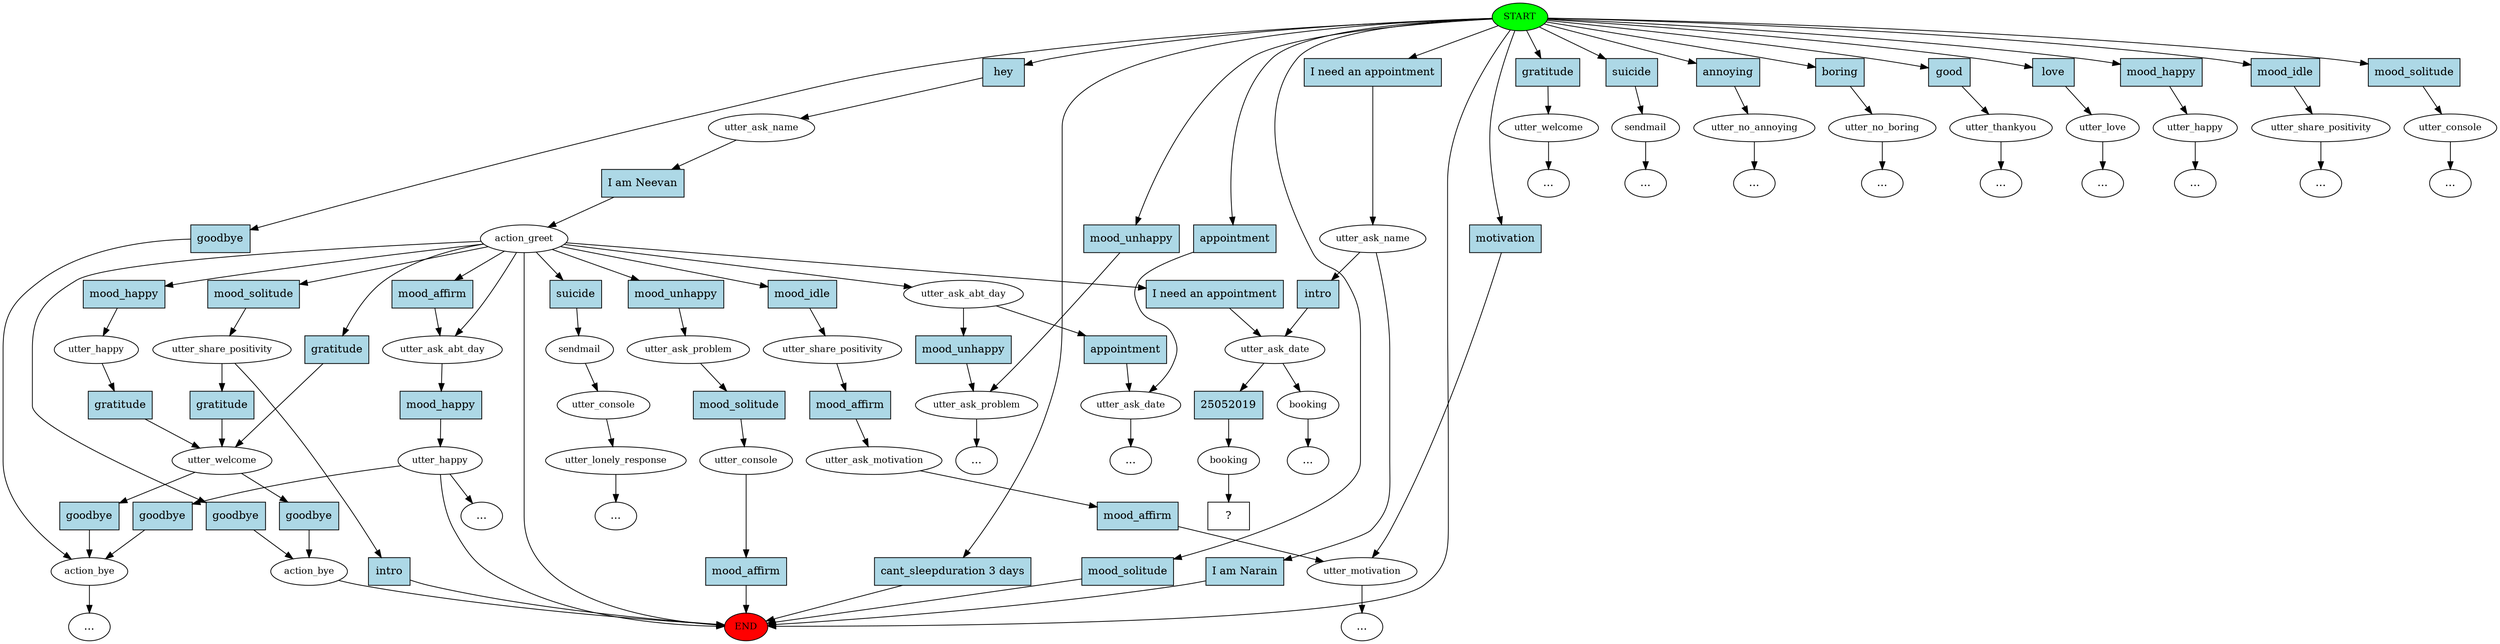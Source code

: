digraph  {
0 [class="start active", fillcolor=green, fontsize=12, label=START, style=filled];
"-1" [class=end, fillcolor=red, fontsize=12, label=END, style=filled];
1 [class=active, fontsize=12, label=utter_ask_name];
2 [class=active, fontsize=12, label=action_greet];
3 [class="", fontsize=12, label=action_bye];
4 [class="", fontsize=12, label=utter_ask_problem];
5 [class="", fontsize=12, label=utter_motivation];
6 [class="", fontsize=12, label=utter_welcome];
"-6" [class=ellipsis, label="..."];
7 [class="", fontsize=12, label=sendmail];
8 [class="", fontsize=12, label=utter_ask_date];
9 [class="", fontsize=12, label=utter_no_annoying];
"-9" [class=ellipsis, label="..."];
10 [class="", fontsize=12, label=utter_no_boring];
"-10" [class=ellipsis, label="..."];
11 [class="", fontsize=12, label=utter_thankyou];
"-11" [class=ellipsis, label="..."];
12 [class="", fontsize=12, label=utter_love];
"-12" [class=ellipsis, label="..."];
13 [class="", fontsize=12, label=utter_ask_name];
14 [class=active, fontsize=12, label=utter_ask_date];
15 [class="", fontsize=12, label=booking];
"-13" [class=ellipsis, label="..."];
19 [class="", fontsize=12, label=utter_ask_abt_day];
20 [class="", fontsize=12, label=utter_happy];
23 [class="", fontsize=12, label=utter_share_positivity];
26 [class="", fontsize=12, label=utter_welcome];
27 [class="", fontsize=12, label=action_bye];
30 [class="", fontsize=12, label=utter_happy];
"-17" [class=ellipsis, label="..."];
44 [class="", fontsize=12, label=utter_share_positivity];
45 [class="", fontsize=12, label=utter_ask_motivation];
49 [class="", fontsize=12, label=utter_ask_problem];
50 [class="", fontsize=12, label=utter_console];
53 [class="", fontsize=12, label=utter_ask_abt_day];
"-21" [class=ellipsis, label="..."];
60 [class="", fontsize=12, label=utter_happy];
62 [class="", fontsize=12, label=utter_share_positivity];
"-24" [class=ellipsis, label="..."];
63 [class="", fontsize=12, label=utter_console];
"-28" [class=ellipsis, label="..."];
"-33" [class=ellipsis, label="..."];
"-34" [class=ellipsis, label="..."];
"-36" [class=ellipsis, label="..."];
"-37" [class=ellipsis, label="..."];
"-38" [class=ellipsis, label="..."];
86 [class="", fontsize=12, label=sendmail];
87 [class="", fontsize=12, label=utter_console];
88 [class="", fontsize=12, label=utter_lonely_response];
"-39" [class=ellipsis, label="..."];
93 [class=active, fontsize=12, label=booking];
94 [class="intent dashed active", label="  ?  ", shape=rect];
95 [class="intent active", fillcolor=lightblue, label=hey, shape=rect, style=filled];
96 [class=intent, fillcolor=lightblue, label=goodbye, shape=rect, style=filled];
97 [class=intent, fillcolor=lightblue, label=mood_unhappy, shape=rect, style=filled];
98 [class=intent, fillcolor=lightblue, label=motivation, shape=rect, style=filled];
99 [class=intent, fillcolor=lightblue, label=gratitude, shape=rect, style=filled];
100 [class=intent, fillcolor=lightblue, label=suicide, shape=rect, style=filled];
101 [class=intent, fillcolor=lightblue, label=appointment, shape=rect, style=filled];
102 [class=intent, fillcolor=lightblue, label=annoying, shape=rect, style=filled];
103 [class=intent, fillcolor=lightblue, label=boring, shape=rect, style=filled];
104 [class=intent, fillcolor=lightblue, label=good, shape=rect, style=filled];
105 [class=intent, fillcolor=lightblue, label=love, shape=rect, style=filled];
106 [class=intent, fillcolor=lightblue, label="I need an appointment", shape=rect, style=filled];
107 [class=intent, fillcolor=lightblue, label="cant_sleepduration 3 days", shape=rect, style=filled];
108 [class=intent, fillcolor=lightblue, label=mood_solitude, shape=rect, style=filled];
109 [class=intent, fillcolor=lightblue, label=mood_happy, shape=rect, style=filled];
110 [class=intent, fillcolor=lightblue, label=mood_idle, shape=rect, style=filled];
111 [class=intent, fillcolor=lightblue, label=mood_solitude, shape=rect, style=filled];
112 [class="intent active", fillcolor=lightblue, label="I am Neevan", shape=rect, style=filled];
113 [class=intent, fillcolor=lightblue, label=mood_affirm, shape=rect, style=filled];
114 [class=intent, fillcolor=lightblue, label=mood_solitude, shape=rect, style=filled];
115 [class=intent, fillcolor=lightblue, label=gratitude, shape=rect, style=filled];
116 [class=intent, fillcolor=lightblue, label=mood_happy, shape=rect, style=filled];
117 [class=intent, fillcolor=lightblue, label=mood_idle, shape=rect, style=filled];
118 [class=intent, fillcolor=lightblue, label=mood_unhappy, shape=rect, style=filled];
119 [class=intent, fillcolor=lightblue, label=suicide, shape=rect, style=filled];
120 [class="intent active", fillcolor=lightblue, label="I need an appointment", shape=rect, style=filled];
121 [class=intent, fillcolor=lightblue, label=goodbye, shape=rect, style=filled];
122 [class=intent, fillcolor=lightblue, label=intro, shape=rect, style=filled];
123 [class=intent, fillcolor=lightblue, label="I am Narain", shape=rect, style=filled];
124 [class="intent active", fillcolor=lightblue, label=25052019, shape=rect, style=filled];
125 [class=intent, fillcolor=lightblue, label=mood_happy, shape=rect, style=filled];
126 [class=intent, fillcolor=lightblue, label=goodbye, shape=rect, style=filled];
127 [class=intent, fillcolor=lightblue, label=intro, shape=rect, style=filled];
128 [class=intent, fillcolor=lightblue, label=gratitude, shape=rect, style=filled];
129 [class=intent, fillcolor=lightblue, label=goodbye, shape=rect, style=filled];
130 [class=intent, fillcolor=lightblue, label=goodbye, shape=rect, style=filled];
131 [class=intent, fillcolor=lightblue, label=gratitude, shape=rect, style=filled];
132 [class=intent, fillcolor=lightblue, label=mood_affirm, shape=rect, style=filled];
133 [class=intent, fillcolor=lightblue, label=mood_affirm, shape=rect, style=filled];
134 [class=intent, fillcolor=lightblue, label=mood_solitude, shape=rect, style=filled];
135 [class=intent, fillcolor=lightblue, label=mood_affirm, shape=rect, style=filled];
136 [class=intent, fillcolor=lightblue, label=mood_unhappy, shape=rect, style=filled];
137 [class=intent, fillcolor=lightblue, label=appointment, shape=rect, style=filled];
0 -> "-1"  [class="", key=NONE, label=""];
0 -> 95  [class=active, key=0];
0 -> 96  [class="", key=0];
0 -> 97  [class="", key=0];
0 -> 98  [class="", key=0];
0 -> 99  [class="", key=0];
0 -> 100  [class="", key=0];
0 -> 101  [class="", key=0];
0 -> 102  [class="", key=0];
0 -> 103  [class="", key=0];
0 -> 104  [class="", key=0];
0 -> 105  [class="", key=0];
0 -> 106  [class="", key=0];
0 -> 107  [class="", key=0];
0 -> 108  [class="", key=0];
0 -> 109  [class="", key=0];
0 -> 110  [class="", key=0];
0 -> 111  [class="", key=0];
1 -> 112  [class=active, key=0];
2 -> "-1"  [class="", key=NONE, label=""];
2 -> 19  [class="", key=NONE, label=""];
2 -> 53  [class="", key=NONE, label=""];
2 -> 113  [class="", key=0];
2 -> 114  [class="", key=0];
2 -> 115  [class="", key=0];
2 -> 116  [class="", key=0];
2 -> 117  [class="", key=0];
2 -> 118  [class="", key=0];
2 -> 119  [class="", key=0];
2 -> 120  [class=active, key=0];
2 -> 121  [class="", key=0];
3 -> "-37"  [class="", key=NONE, label=""];
4 -> "-36"  [class="", key=NONE, label=""];
5 -> "-28"  [class="", key=NONE, label=""];
6 -> "-6"  [class="", key=NONE, label=""];
7 -> "-21"  [class="", key=NONE, label=""];
8 -> "-38"  [class="", key=NONE, label=""];
9 -> "-9"  [class="", key=NONE, label=""];
10 -> "-10"  [class="", key=NONE, label=""];
11 -> "-11"  [class="", key=NONE, label=""];
12 -> "-12"  [class="", key=NONE, label=""];
13 -> 122  [class="", key=0];
13 -> 123  [class="", key=0];
14 -> 15  [class="", key=NONE, label=""];
14 -> 124  [class=active, key=0];
15 -> "-13"  [class="", key=NONE, label=""];
19 -> 125  [class="", key=0];
20 -> "-1"  [class="", key=NONE, label=""];
20 -> "-17"  [class="", key=NONE, label=""];
20 -> 126  [class="", key=0];
23 -> 127  [class="", key=0];
23 -> 128  [class="", key=0];
26 -> 129  [class="", key=0];
26 -> 130  [class="", key=0];
27 -> "-1"  [class="", key=NONE, label=""];
30 -> 131  [class="", key=0];
44 -> 132  [class="", key=0];
45 -> 133  [class="", key=0];
49 -> 134  [class="", key=0];
50 -> 135  [class="", key=0];
53 -> 136  [class="", key=0];
53 -> 137  [class="", key=0];
60 -> "-34"  [class="", key=NONE, label=""];
62 -> "-24"  [class="", key=NONE, label=""];
63 -> "-33"  [class="", key=NONE, label=""];
86 -> 87  [class="", key=NONE, label=""];
87 -> 88  [class="", key=NONE, label=""];
88 -> "-39"  [class="", key=NONE, label=""];
93 -> 94  [class=active, key=NONE, label=""];
95 -> 1  [class=active, key=0];
96 -> 3  [class="", key=0];
97 -> 4  [class="", key=0];
98 -> 5  [class="", key=0];
99 -> 6  [class="", key=0];
100 -> 7  [class="", key=0];
101 -> 8  [class="", key=0];
102 -> 9  [class="", key=0];
103 -> 10  [class="", key=0];
104 -> 11  [class="", key=0];
105 -> 12  [class="", key=0];
106 -> 13  [class="", key=0];
107 -> "-1"  [class="", key=0];
108 -> "-1"  [class="", key=0];
109 -> 60  [class="", key=0];
110 -> 62  [class="", key=0];
111 -> 63  [class="", key=0];
112 -> 2  [class=active, key=0];
113 -> 19  [class="", key=0];
114 -> 23  [class="", key=0];
115 -> 26  [class="", key=0];
116 -> 30  [class="", key=0];
117 -> 44  [class="", key=0];
118 -> 49  [class="", key=0];
119 -> 86  [class="", key=0];
120 -> 14  [class=active, key=0];
121 -> 27  [class="", key=0];
122 -> 14  [class="", key=0];
123 -> "-1"  [class="", key=0];
124 -> 93  [class=active, key=0];
125 -> 20  [class="", key=0];
126 -> 3  [class="", key=0];
127 -> "-1"  [class="", key=0];
128 -> 26  [class="", key=0];
129 -> 27  [class="", key=0];
130 -> 3  [class="", key=0];
131 -> 26  [class="", key=0];
132 -> 45  [class="", key=0];
133 -> 5  [class="", key=0];
134 -> 50  [class="", key=0];
135 -> "-1"  [class="", key=0];
136 -> 4  [class="", key=0];
137 -> 8  [class="", key=0];
}

